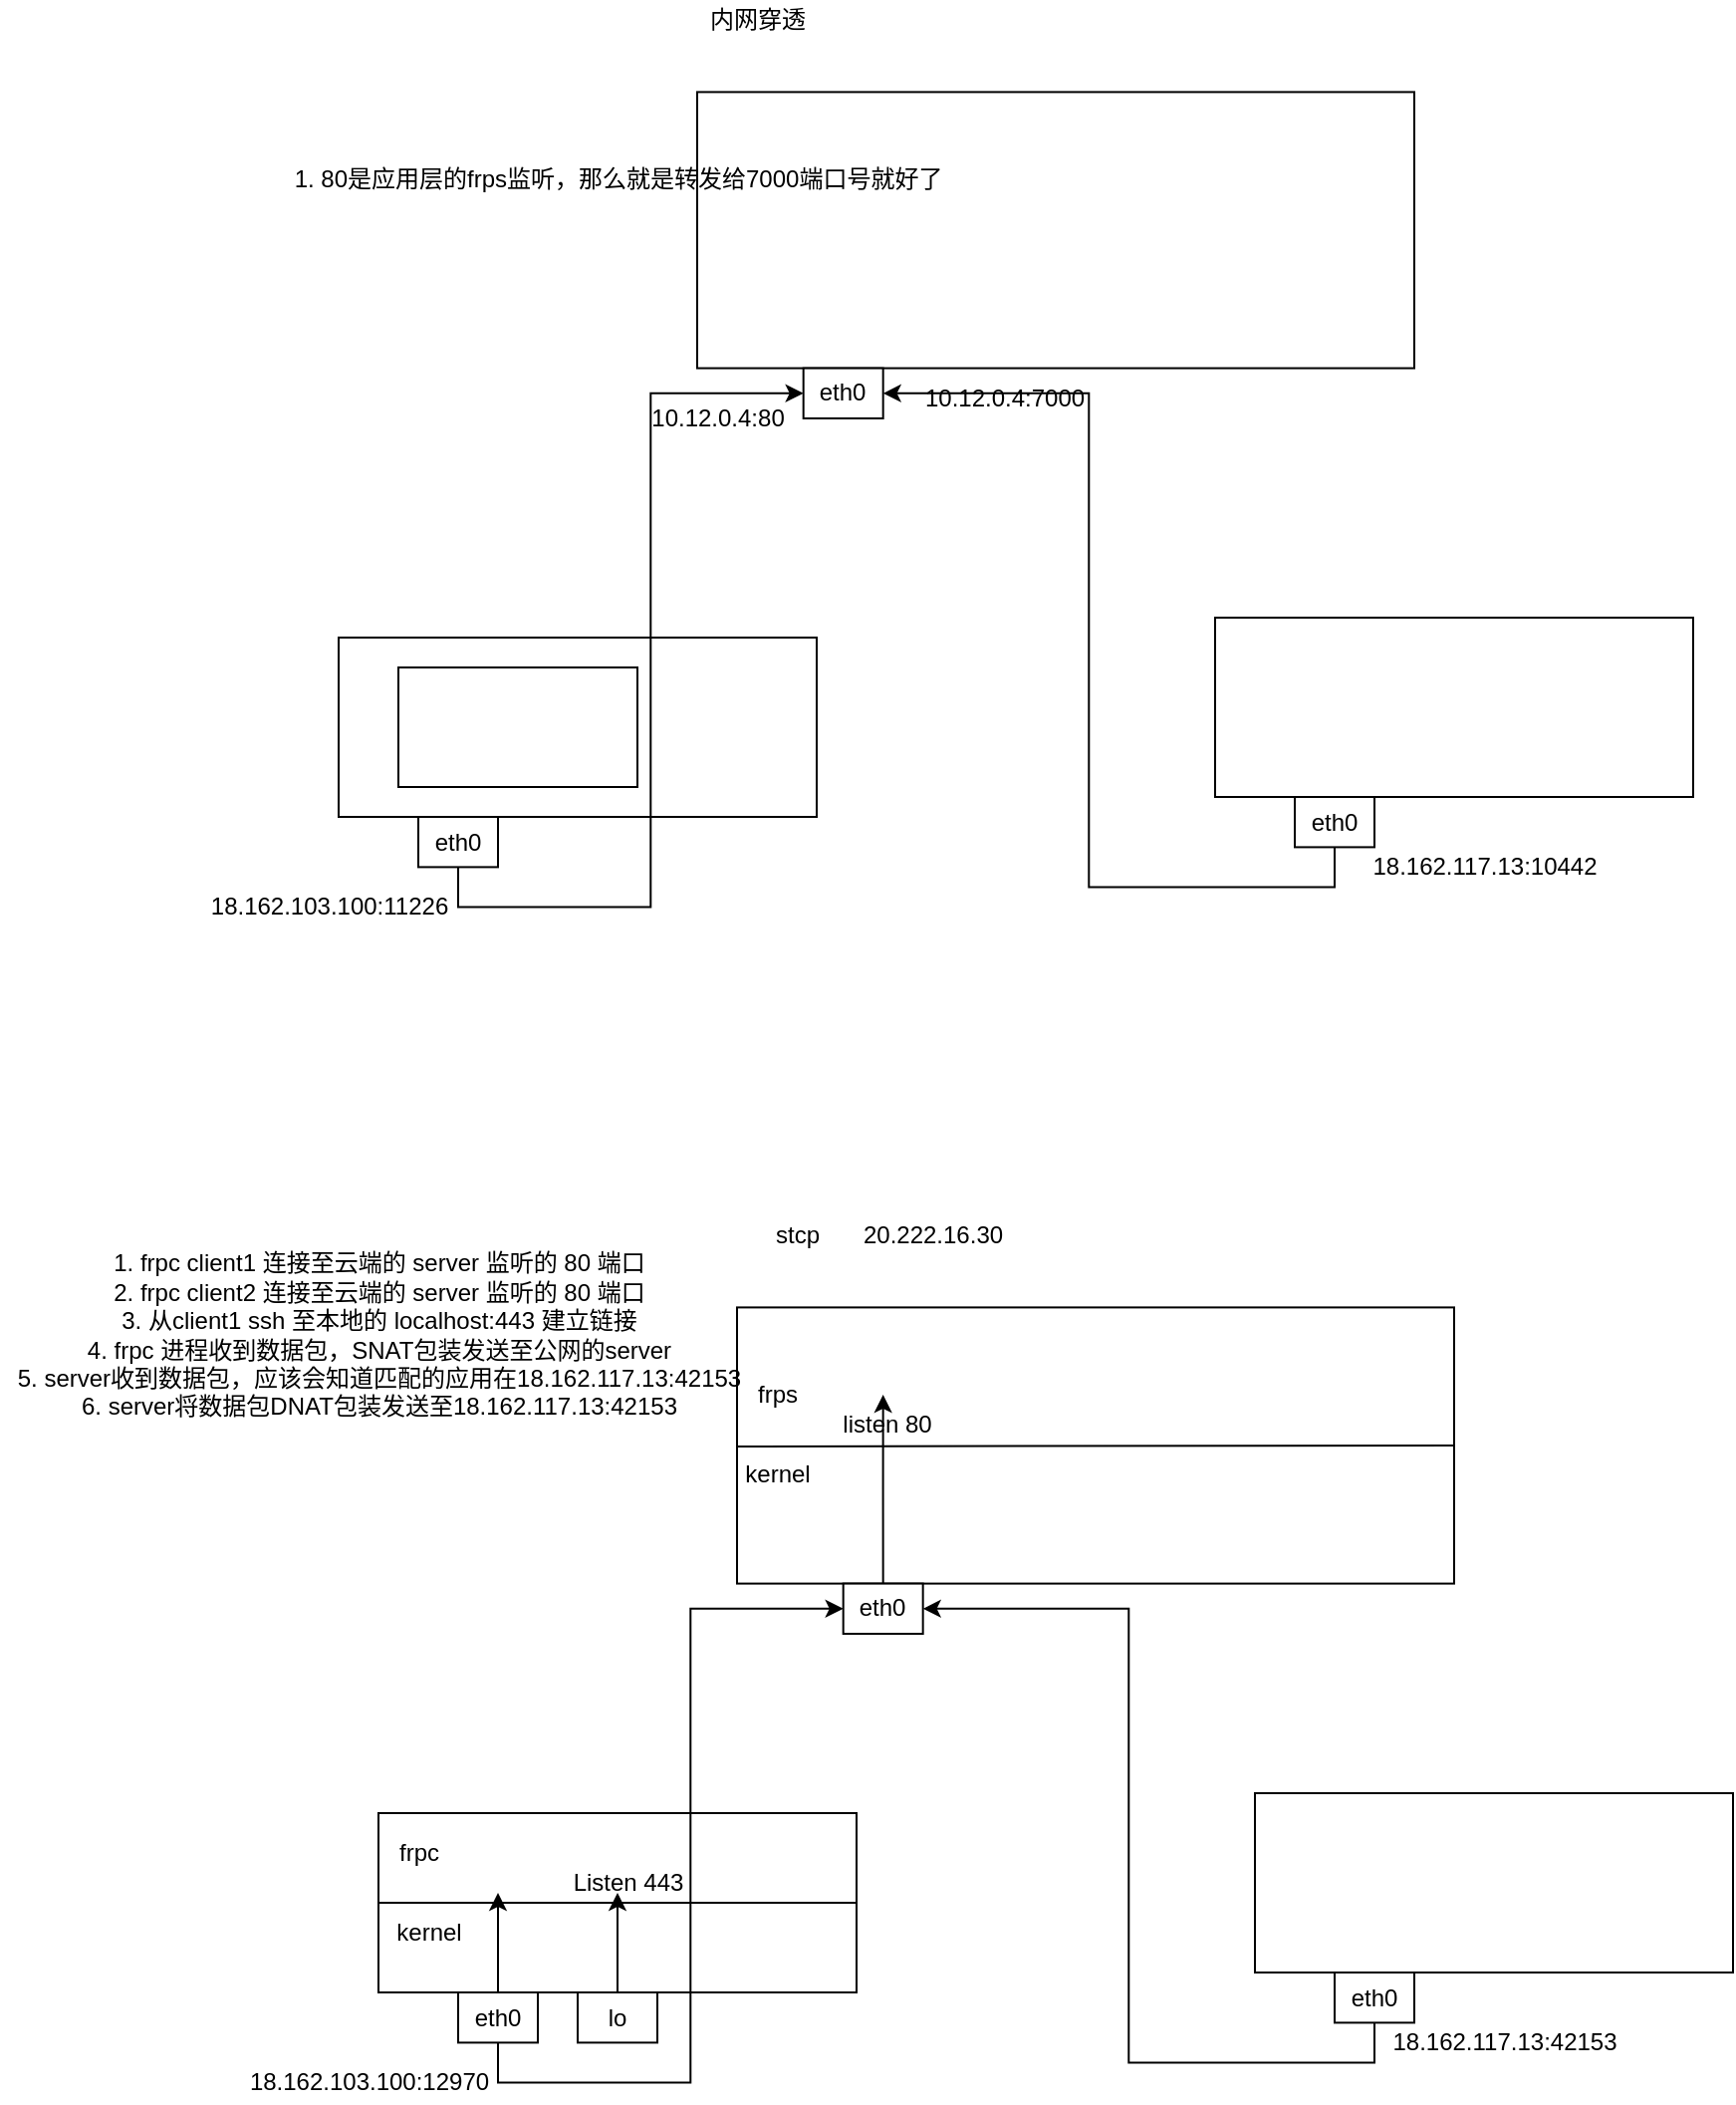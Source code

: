 <mxfile version="17.4.0" type="github">
  <diagram id="C5RBs43oDa-KdzZeNtuy" name="Page-1">
    <mxGraphModel dx="2012" dy="635" grid="1" gridSize="10" guides="1" tooltips="1" connect="1" arrows="1" fold="1" page="1" pageScale="1" pageWidth="827" pageHeight="1169" math="0" shadow="0">
      <root>
        <mxCell id="WIyWlLk6GJQsqaUBKTNV-0" />
        <mxCell id="WIyWlLk6GJQsqaUBKTNV-1" parent="WIyWlLk6GJQsqaUBKTNV-0" />
        <mxCell id="zieco2P78c5FTr5mUxi5-3" value="" style="group" vertex="1" connectable="0" parent="WIyWlLk6GJQsqaUBKTNV-1">
          <mxGeometry x="260" y="10" width="360" height="210" as="geometry" />
        </mxCell>
        <mxCell id="zieco2P78c5FTr5mUxi5-6" value="" style="group" vertex="1" connectable="0" parent="zieco2P78c5FTr5mUxi5-3">
          <mxGeometry width="360" height="210" as="geometry" />
        </mxCell>
        <mxCell id="zieco2P78c5FTr5mUxi5-1" value="" style="rounded=0;whiteSpace=wrap;html=1;" vertex="1" parent="zieco2P78c5FTr5mUxi5-6">
          <mxGeometry y="46.2" width="360" height="138.6" as="geometry" />
        </mxCell>
        <mxCell id="zieco2P78c5FTr5mUxi5-2" value="内网穿透" style="text;html=1;align=center;verticalAlign=middle;resizable=0;points=[];autosize=1;strokeColor=none;fillColor=none;" vertex="1" parent="zieco2P78c5FTr5mUxi5-6">
          <mxGeometry width="60" height="20" as="geometry" />
        </mxCell>
        <mxCell id="zieco2P78c5FTr5mUxi5-5" value="eth0" style="rounded=0;whiteSpace=wrap;html=1;" vertex="1" parent="zieco2P78c5FTr5mUxi5-6">
          <mxGeometry x="53.333" y="184.8" width="40" height="25.2" as="geometry" />
        </mxCell>
        <mxCell id="zieco2P78c5FTr5mUxi5-21" value="1. 80是应用层的frps监听，那么就是转发给7000端口号就好了" style="text;html=1;align=center;verticalAlign=middle;resizable=0;points=[];autosize=1;strokeColor=none;fillColor=none;" vertex="1" parent="zieco2P78c5FTr5mUxi5-6">
          <mxGeometry x="-210" y="80" width="340" height="20" as="geometry" />
        </mxCell>
        <mxCell id="zieco2P78c5FTr5mUxi5-4" value="" style="rounded=0;whiteSpace=wrap;html=1;" vertex="1" parent="WIyWlLk6GJQsqaUBKTNV-1">
          <mxGeometry x="520" y="320" width="240" height="90" as="geometry" />
        </mxCell>
        <mxCell id="zieco2P78c5FTr5mUxi5-17" style="edgeStyle=orthogonalEdgeStyle;rounded=0;orthogonalLoop=1;jettySize=auto;html=1;exitX=0.5;exitY=1;exitDx=0;exitDy=0;entryX=1;entryY=0.5;entryDx=0;entryDy=0;" edge="1" parent="WIyWlLk6GJQsqaUBKTNV-1" source="zieco2P78c5FTr5mUxi5-8" target="zieco2P78c5FTr5mUxi5-5">
          <mxGeometry relative="1" as="geometry" />
        </mxCell>
        <mxCell id="zieco2P78c5FTr5mUxi5-8" value="eth0" style="rounded=0;whiteSpace=wrap;html=1;" vertex="1" parent="WIyWlLk6GJQsqaUBKTNV-1">
          <mxGeometry x="560.003" y="410.0" width="40" height="25.2" as="geometry" />
        </mxCell>
        <mxCell id="zieco2P78c5FTr5mUxi5-11" value="" style="rounded=0;whiteSpace=wrap;html=1;" vertex="1" parent="WIyWlLk6GJQsqaUBKTNV-1">
          <mxGeometry x="80" y="330" width="240" height="90" as="geometry" />
        </mxCell>
        <mxCell id="zieco2P78c5FTr5mUxi5-13" style="edgeStyle=orthogonalEdgeStyle;rounded=0;orthogonalLoop=1;jettySize=auto;html=1;exitX=0.5;exitY=1;exitDx=0;exitDy=0;entryX=0;entryY=0.5;entryDx=0;entryDy=0;" edge="1" parent="WIyWlLk6GJQsqaUBKTNV-1" source="zieco2P78c5FTr5mUxi5-12" target="zieco2P78c5FTr5mUxi5-5">
          <mxGeometry relative="1" as="geometry" />
        </mxCell>
        <mxCell id="zieco2P78c5FTr5mUxi5-12" value="eth0" style="rounded=0;whiteSpace=wrap;html=1;" vertex="1" parent="WIyWlLk6GJQsqaUBKTNV-1">
          <mxGeometry x="120.003" y="420.0" width="40" height="25.2" as="geometry" />
        </mxCell>
        <mxCell id="zieco2P78c5FTr5mUxi5-14" value="" style="rounded=0;whiteSpace=wrap;html=1;" vertex="1" parent="WIyWlLk6GJQsqaUBKTNV-1">
          <mxGeometry x="110" y="345" width="120" height="60" as="geometry" />
        </mxCell>
        <mxCell id="zieco2P78c5FTr5mUxi5-15" value="18.162.117.13:10442" style="text;html=1;align=center;verticalAlign=middle;resizable=0;points=[];autosize=1;strokeColor=none;fillColor=none;" vertex="1" parent="WIyWlLk6GJQsqaUBKTNV-1">
          <mxGeometry x="590" y="435.2" width="130" height="20" as="geometry" />
        </mxCell>
        <mxCell id="zieco2P78c5FTr5mUxi5-16" value="10.12.0.4:7000" style="text;html=1;align=center;verticalAlign=middle;resizable=0;points=[];autosize=1;strokeColor=none;fillColor=none;" vertex="1" parent="WIyWlLk6GJQsqaUBKTNV-1">
          <mxGeometry x="364" y="200" width="100" height="20" as="geometry" />
        </mxCell>
        <mxCell id="zieco2P78c5FTr5mUxi5-19" value="18.162.103.100:11226" style="text;html=1;align=center;verticalAlign=middle;resizable=0;points=[];autosize=1;strokeColor=none;fillColor=none;" vertex="1" parent="WIyWlLk6GJQsqaUBKTNV-1">
          <mxGeometry x="10" y="455.2" width="130" height="20" as="geometry" />
        </mxCell>
        <mxCell id="zieco2P78c5FTr5mUxi5-20" value="10.12.0.4:80" style="text;html=1;align=center;verticalAlign=middle;resizable=0;points=[];autosize=1;strokeColor=none;fillColor=none;" vertex="1" parent="WIyWlLk6GJQsqaUBKTNV-1">
          <mxGeometry x="230" y="210" width="80" height="20" as="geometry" />
        </mxCell>
        <mxCell id="zieco2P78c5FTr5mUxi5-22" value="" style="group" vertex="1" connectable="0" parent="WIyWlLk6GJQsqaUBKTNV-1">
          <mxGeometry x="280" y="620" width="360" height="210" as="geometry" />
        </mxCell>
        <mxCell id="zieco2P78c5FTr5mUxi5-23" value="" style="group" vertex="1" connectable="0" parent="zieco2P78c5FTr5mUxi5-22">
          <mxGeometry width="360" height="210" as="geometry" />
        </mxCell>
        <mxCell id="zieco2P78c5FTr5mUxi5-24" value="" style="rounded=0;whiteSpace=wrap;html=1;" vertex="1" parent="zieco2P78c5FTr5mUxi5-23">
          <mxGeometry y="46.2" width="360" height="138.6" as="geometry" />
        </mxCell>
        <mxCell id="zieco2P78c5FTr5mUxi5-25" value="stcp" style="text;html=1;align=center;verticalAlign=middle;resizable=0;points=[];autosize=1;strokeColor=none;fillColor=none;" vertex="1" parent="zieco2P78c5FTr5mUxi5-23">
          <mxGeometry x="10" width="40" height="20" as="geometry" />
        </mxCell>
        <mxCell id="zieco2P78c5FTr5mUxi5-26" value="eth0" style="rounded=0;whiteSpace=wrap;html=1;" vertex="1" parent="zieco2P78c5FTr5mUxi5-23">
          <mxGeometry x="53.333" y="184.8" width="40" height="25.2" as="geometry" />
        </mxCell>
        <mxCell id="zieco2P78c5FTr5mUxi5-40" value="" style="endArrow=none;html=1;rounded=0;entryX=1;entryY=0.5;entryDx=0;entryDy=0;" edge="1" parent="zieco2P78c5FTr5mUxi5-23" target="zieco2P78c5FTr5mUxi5-24">
          <mxGeometry width="50" height="50" relative="1" as="geometry">
            <mxPoint y="116" as="sourcePoint" />
            <mxPoint x="170" y="100" as="targetPoint" />
          </mxGeometry>
        </mxCell>
        <mxCell id="zieco2P78c5FTr5mUxi5-41" value="frps" style="text;html=1;align=center;verticalAlign=middle;resizable=0;points=[];autosize=1;strokeColor=none;fillColor=none;" vertex="1" parent="zieco2P78c5FTr5mUxi5-23">
          <mxGeometry y="80" width="40" height="20" as="geometry" />
        </mxCell>
        <mxCell id="zieco2P78c5FTr5mUxi5-42" value="kernel" style="text;html=1;align=center;verticalAlign=middle;resizable=0;points=[];autosize=1;strokeColor=none;fillColor=none;" vertex="1" parent="zieco2P78c5FTr5mUxi5-23">
          <mxGeometry x="-5" y="120" width="50" height="20" as="geometry" />
        </mxCell>
        <mxCell id="zieco2P78c5FTr5mUxi5-38" value="listen 80" style="text;html=1;align=center;verticalAlign=middle;resizable=0;points=[];autosize=1;strokeColor=none;fillColor=none;" vertex="1" parent="zieco2P78c5FTr5mUxi5-23">
          <mxGeometry x="45" y="95" width="60" height="20" as="geometry" />
        </mxCell>
        <mxCell id="zieco2P78c5FTr5mUxi5-52" value="20.222.16.30" style="text;html=1;align=center;verticalAlign=middle;resizable=0;points=[];autosize=1;strokeColor=none;fillColor=none;" vertex="1" parent="zieco2P78c5FTr5mUxi5-23">
          <mxGeometry x="53.33" width="90" height="20" as="geometry" />
        </mxCell>
        <mxCell id="zieco2P78c5FTr5mUxi5-28" value="" style="rounded=0;whiteSpace=wrap;html=1;" vertex="1" parent="WIyWlLk6GJQsqaUBKTNV-1">
          <mxGeometry x="540" y="910" width="240" height="90" as="geometry" />
        </mxCell>
        <mxCell id="zieco2P78c5FTr5mUxi5-29" style="edgeStyle=orthogonalEdgeStyle;rounded=0;orthogonalLoop=1;jettySize=auto;html=1;exitX=0.5;exitY=1;exitDx=0;exitDy=0;entryX=1;entryY=0.5;entryDx=0;entryDy=0;" edge="1" parent="WIyWlLk6GJQsqaUBKTNV-1" source="zieco2P78c5FTr5mUxi5-30" target="zieco2P78c5FTr5mUxi5-26">
          <mxGeometry relative="1" as="geometry" />
        </mxCell>
        <mxCell id="zieco2P78c5FTr5mUxi5-30" value="eth0" style="rounded=0;whiteSpace=wrap;html=1;" vertex="1" parent="WIyWlLk6GJQsqaUBKTNV-1">
          <mxGeometry x="580.003" y="1000" width="40" height="25.2" as="geometry" />
        </mxCell>
        <mxCell id="zieco2P78c5FTr5mUxi5-31" value="" style="rounded=0;whiteSpace=wrap;html=1;" vertex="1" parent="WIyWlLk6GJQsqaUBKTNV-1">
          <mxGeometry x="100" y="920" width="240" height="90" as="geometry" />
        </mxCell>
        <mxCell id="zieco2P78c5FTr5mUxi5-32" style="edgeStyle=orthogonalEdgeStyle;rounded=0;orthogonalLoop=1;jettySize=auto;html=1;exitX=0.5;exitY=1;exitDx=0;exitDy=0;entryX=0;entryY=0.5;entryDx=0;entryDy=0;" edge="1" parent="WIyWlLk6GJQsqaUBKTNV-1" source="zieco2P78c5FTr5mUxi5-33" target="zieco2P78c5FTr5mUxi5-26">
          <mxGeometry relative="1" as="geometry" />
        </mxCell>
        <mxCell id="zieco2P78c5FTr5mUxi5-47" style="edgeStyle=orthogonalEdgeStyle;rounded=0;orthogonalLoop=1;jettySize=auto;html=1;exitX=0.5;exitY=0;exitDx=0;exitDy=0;" edge="1" parent="WIyWlLk6GJQsqaUBKTNV-1" source="zieco2P78c5FTr5mUxi5-33">
          <mxGeometry relative="1" as="geometry">
            <mxPoint x="160" y="960" as="targetPoint" />
          </mxGeometry>
        </mxCell>
        <mxCell id="zieco2P78c5FTr5mUxi5-33" value="eth0" style="rounded=0;whiteSpace=wrap;html=1;" vertex="1" parent="WIyWlLk6GJQsqaUBKTNV-1">
          <mxGeometry x="140.003" y="1010" width="40" height="25.2" as="geometry" />
        </mxCell>
        <mxCell id="zieco2P78c5FTr5mUxi5-35" value="18.162.117.13:42153" style="text;html=1;align=center;verticalAlign=middle;resizable=0;points=[];autosize=1;strokeColor=none;fillColor=none;" vertex="1" parent="WIyWlLk6GJQsqaUBKTNV-1">
          <mxGeometry x="600" y="1025.2" width="130" height="20" as="geometry" />
        </mxCell>
        <mxCell id="zieco2P78c5FTr5mUxi5-37" value="18.162.103.100:12970" style="text;html=1;align=center;verticalAlign=middle;resizable=0;points=[];autosize=1;strokeColor=none;fillColor=none;" vertex="1" parent="WIyWlLk6GJQsqaUBKTNV-1">
          <mxGeometry x="25" y="1045.2" width="140" height="20" as="geometry" />
        </mxCell>
        <mxCell id="zieco2P78c5FTr5mUxi5-27" value="1. frpc client1 连接至云端的 server 监听的 80 端口&lt;br&gt;2. frpc client2 连接至云端的 server 监听的 80 端口&lt;br&gt;3. 从client1 ssh 至本地的 localhost:443 建立链接&lt;br&gt;4. frpc 进程收到数据包，SNAT包装发送至公网的server&lt;br&gt;5. server收到数据包，应该会知道匹配的应用在18.162.117.13:42153&lt;br&gt;6. server将数据包DNAT包装发送至18.162.117.13:42153" style="text;html=1;align=center;verticalAlign=middle;resizable=0;points=[];autosize=1;strokeColor=none;fillColor=none;" vertex="1" parent="WIyWlLk6GJQsqaUBKTNV-1">
          <mxGeometry x="-90.0" y="635" width="380" height="90" as="geometry" />
        </mxCell>
        <mxCell id="zieco2P78c5FTr5mUxi5-43" style="edgeStyle=orthogonalEdgeStyle;rounded=0;orthogonalLoop=1;jettySize=auto;html=1;exitX=0.5;exitY=0;exitDx=0;exitDy=0;" edge="1" parent="WIyWlLk6GJQsqaUBKTNV-1" source="zieco2P78c5FTr5mUxi5-26">
          <mxGeometry relative="1" as="geometry">
            <mxPoint x="353.333" y="710" as="targetPoint" />
          </mxGeometry>
        </mxCell>
        <mxCell id="zieco2P78c5FTr5mUxi5-44" value="" style="endArrow=none;html=1;rounded=0;entryX=1;entryY=0.5;entryDx=0;entryDy=0;exitX=0;exitY=0.5;exitDx=0;exitDy=0;" edge="1" parent="WIyWlLk6GJQsqaUBKTNV-1" source="zieco2P78c5FTr5mUxi5-31" target="zieco2P78c5FTr5mUxi5-31">
          <mxGeometry width="50" height="50" relative="1" as="geometry">
            <mxPoint x="380" y="870" as="sourcePoint" />
            <mxPoint x="430" y="820" as="targetPoint" />
          </mxGeometry>
        </mxCell>
        <mxCell id="zieco2P78c5FTr5mUxi5-45" value="kernel" style="text;html=1;align=center;verticalAlign=middle;resizable=0;points=[];autosize=1;strokeColor=none;fillColor=none;" vertex="1" parent="WIyWlLk6GJQsqaUBKTNV-1">
          <mxGeometry x="100" y="970" width="50" height="20" as="geometry" />
        </mxCell>
        <mxCell id="zieco2P78c5FTr5mUxi5-46" value="frpc" style="text;html=1;align=center;verticalAlign=middle;resizable=0;points=[];autosize=1;strokeColor=none;fillColor=none;" vertex="1" parent="WIyWlLk6GJQsqaUBKTNV-1">
          <mxGeometry x="100" y="930" width="40" height="20" as="geometry" />
        </mxCell>
        <mxCell id="zieco2P78c5FTr5mUxi5-49" style="edgeStyle=orthogonalEdgeStyle;rounded=0;orthogonalLoop=1;jettySize=auto;html=1;exitX=0.5;exitY=0;exitDx=0;exitDy=0;" edge="1" parent="WIyWlLk6GJQsqaUBKTNV-1" source="zieco2P78c5FTr5mUxi5-48">
          <mxGeometry relative="1" as="geometry">
            <mxPoint x="220" y="960" as="targetPoint" />
          </mxGeometry>
        </mxCell>
        <mxCell id="zieco2P78c5FTr5mUxi5-48" value="lo" style="rounded=0;whiteSpace=wrap;html=1;" vertex="1" parent="WIyWlLk6GJQsqaUBKTNV-1">
          <mxGeometry x="200.003" y="1010" width="40" height="25.2" as="geometry" />
        </mxCell>
        <mxCell id="zieco2P78c5FTr5mUxi5-50" value="Listen 443" style="text;html=1;align=center;verticalAlign=middle;resizable=0;points=[];autosize=1;strokeColor=none;fillColor=none;" vertex="1" parent="WIyWlLk6GJQsqaUBKTNV-1">
          <mxGeometry x="190" y="945" width="70" height="20" as="geometry" />
        </mxCell>
      </root>
    </mxGraphModel>
  </diagram>
</mxfile>
